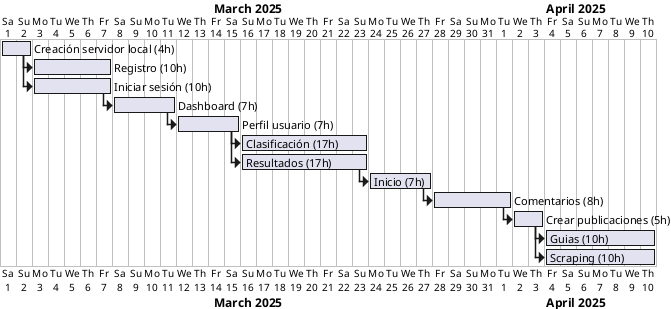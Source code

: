 @startgantt
project starts 2025-03-01
[Creación servidor local (4h)] lasts 2 days
[Registro (10h)] lasts 5 days
[Registro (10h)] starts at [Creación servidor local (4h)]'s end
[Iniciar sesión (10h)] lasts 5 days
[Iniciar sesión (10h)] starts at [Creación servidor local (4h)]'s end
[Dashboard (7h)] lasts 4 days
[Dashboard (7h)] starts at [Iniciar sesión (10h)]'s end
[Perfil usuario (7h)] lasts 4 days
[Perfil usuario (7h)] starts at [Dashboard (7h)]'s end
[Clasificación (17h)] lasts 8 days
[Clasificación (17h)] starts at [Perfil usuario (7h)]'s end
[Resultados (17h)] lasts 8 days
[Resultados (17h)] starts at [Perfil usuario (7h)]'s end
[Inicio (7h)] lasts 4 days
[Inicio (7h)] starts at [Resultados (17h)]'s end
[Comentarios (8h)] lasts 5 days
[Comentarios (8h)] starts at [Inicio (7h)]'s end
[Crear publicaciones (5h)] lasts 2 day
[Crear publicaciones (5h)] starts at [Comentarios (8h)]'s end
[Guias (10h)] lasts 7 days
[Guias (10h)] starts at [Crear publicaciones (5h)]'s end
[Scraping (10h)] lasts 7 days
[Scraping (10h)] starts at [Crear publicaciones (5h)]'s end
@endgantt